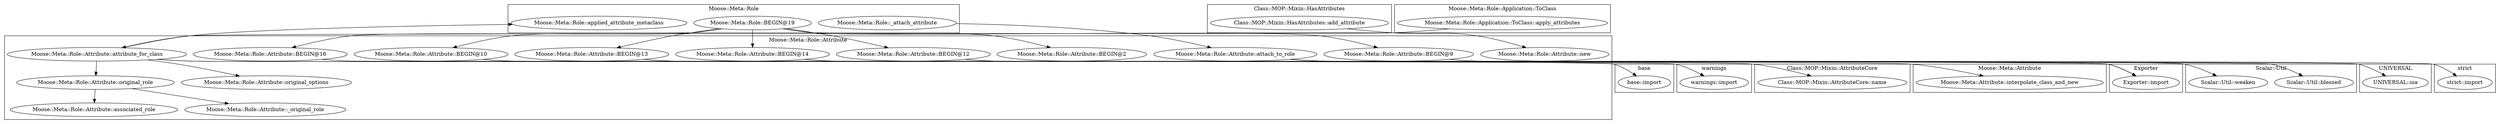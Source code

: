 digraph {
graph [overlap=false]
subgraph cluster_warnings {
	label="warnings";
	"warnings::import";
}
subgraph cluster_Moose_Meta_Role {
	label="Moose::Meta::Role";
	"Moose::Meta::Role::BEGIN@19";
	"Moose::Meta::Role::applied_attribute_metaclass";
	"Moose::Meta::Role::_attach_attribute";
}
subgraph cluster_Moose_Meta_Role_Attribute {
	label="Moose::Meta::Role::Attribute";
	"Moose::Meta::Role::Attribute::BEGIN@16";
	"Moose::Meta::Role::Attribute::original_role";
	"Moose::Meta::Role::Attribute::associated_role";
	"Moose::Meta::Role::Attribute::BEGIN@10";
	"Moose::Meta::Role::Attribute::attribute_for_class";
	"Moose::Meta::Role::Attribute::BEGIN@2";
	"Moose::Meta::Role::Attribute::BEGIN@12";
	"Moose::Meta::Role::Attribute::new";
	"Moose::Meta::Role::Attribute::original_options";
	"Moose::Meta::Role::Attribute::attach_to_role";
	"Moose::Meta::Role::Attribute::BEGIN@14";
	"Moose::Meta::Role::Attribute::BEGIN@9";
	"Moose::Meta::Role::Attribute::_original_role";
	"Moose::Meta::Role::Attribute::BEGIN@13";
}
subgraph cluster_Scalar_Util {
	label="Scalar::Util";
	"Scalar::Util::blessed";
	"Scalar::Util::weaken";
}
subgraph cluster_UNIVERSAL {
	label="UNIVERSAL";
	"UNIVERSAL::isa";
}
subgraph cluster_base {
	label="base";
	"base::import";
}
subgraph cluster_strict {
	label="strict";
	"strict::import";
}
subgraph cluster_Exporter {
	label="Exporter";
	"Exporter::import";
}
subgraph cluster_Class_MOP_Mixin_AttributeCore {
	label="Class::MOP::Mixin::AttributeCore";
	"Class::MOP::Mixin::AttributeCore::name";
}
subgraph cluster_Moose_Meta_Attribute {
	label="Moose::Meta::Attribute";
	"Moose::Meta::Attribute::interpolate_class_and_new";
}
subgraph cluster_Class_MOP_Mixin_HasAttributes {
	label="Class::MOP::Mixin::HasAttributes";
	"Class::MOP::Mixin::HasAttributes::add_attribute";
}
subgraph cluster_Moose_Meta_Role_Application_ToClass {
	label="Moose::Meta::Role::Application::ToClass";
	"Moose::Meta::Role::Application::ToClass::apply_attributes";
}
"Moose::Meta::Role::BEGIN@19" -> "Moose::Meta::Role::Attribute::BEGIN@12";
"Moose::Meta::Role::Application::ToClass::apply_attributes" -> "Moose::Meta::Role::Attribute::attribute_for_class";
"Moose::Meta::Role::Attribute::BEGIN@12" -> "Exporter::import";
"Moose::Meta::Role::Attribute::BEGIN@14" -> "Exporter::import";
"Moose::Meta::Role::Attribute::BEGIN@13" -> "Exporter::import";
"Moose::Meta::Role::Attribute::attribute_for_class" -> "Moose::Meta::Attribute::interpolate_class_and_new";
"Moose::Meta::Role::Attribute::attach_to_role" -> "Scalar::Util::blessed";
"Moose::Meta::Role::Attribute::attribute_for_class" -> "Moose::Meta::Role::applied_attribute_metaclass";
"Moose::Meta::Role::BEGIN@19" -> "Moose::Meta::Role::Attribute::BEGIN@16";
"Moose::Meta::Role::Attribute::BEGIN@16" -> "base::import";
"Moose::Meta::Role::Attribute::original_role" -> "Moose::Meta::Role::Attribute::_original_role";
"Moose::Meta::Role::Attribute::BEGIN@10" -> "warnings::import";
"Moose::Meta::Role::_attach_attribute" -> "Moose::Meta::Role::Attribute::attach_to_role";
"Moose::Meta::Role::Attribute::BEGIN@9" -> "strict::import";
"Moose::Meta::Role::BEGIN@19" -> "Moose::Meta::Role::Attribute::BEGIN@13";
"Moose::Meta::Role::BEGIN@19" -> "Moose::Meta::Role::Attribute::BEGIN@10";
"Moose::Meta::Role::BEGIN@19" -> "Moose::Meta::Role::Attribute::BEGIN@14";
"Moose::Meta::Role::Attribute::original_role" -> "Moose::Meta::Role::Attribute::associated_role";
"Class::MOP::Mixin::HasAttributes::add_attribute" -> "Moose::Meta::Role::Attribute::new";
"Moose::Meta::Role::Attribute::attribute_for_class" -> "Moose::Meta::Role::Attribute::original_role";
"Moose::Meta::Role::Attribute::attach_to_role" -> "Scalar::Util::weaken";
"Moose::Meta::Role::Attribute::attach_to_role" -> "UNIVERSAL::isa";
"Moose::Meta::Role::Attribute::attribute_for_class" -> "Class::MOP::Mixin::AttributeCore::name";
"Moose::Meta::Role::BEGIN@19" -> "Moose::Meta::Role::Attribute::BEGIN@9";
"Moose::Meta::Role::BEGIN@19" -> "Moose::Meta::Role::Attribute::BEGIN@2";
"Moose::Meta::Role::Attribute::attribute_for_class" -> "Moose::Meta::Role::Attribute::original_options";
}
